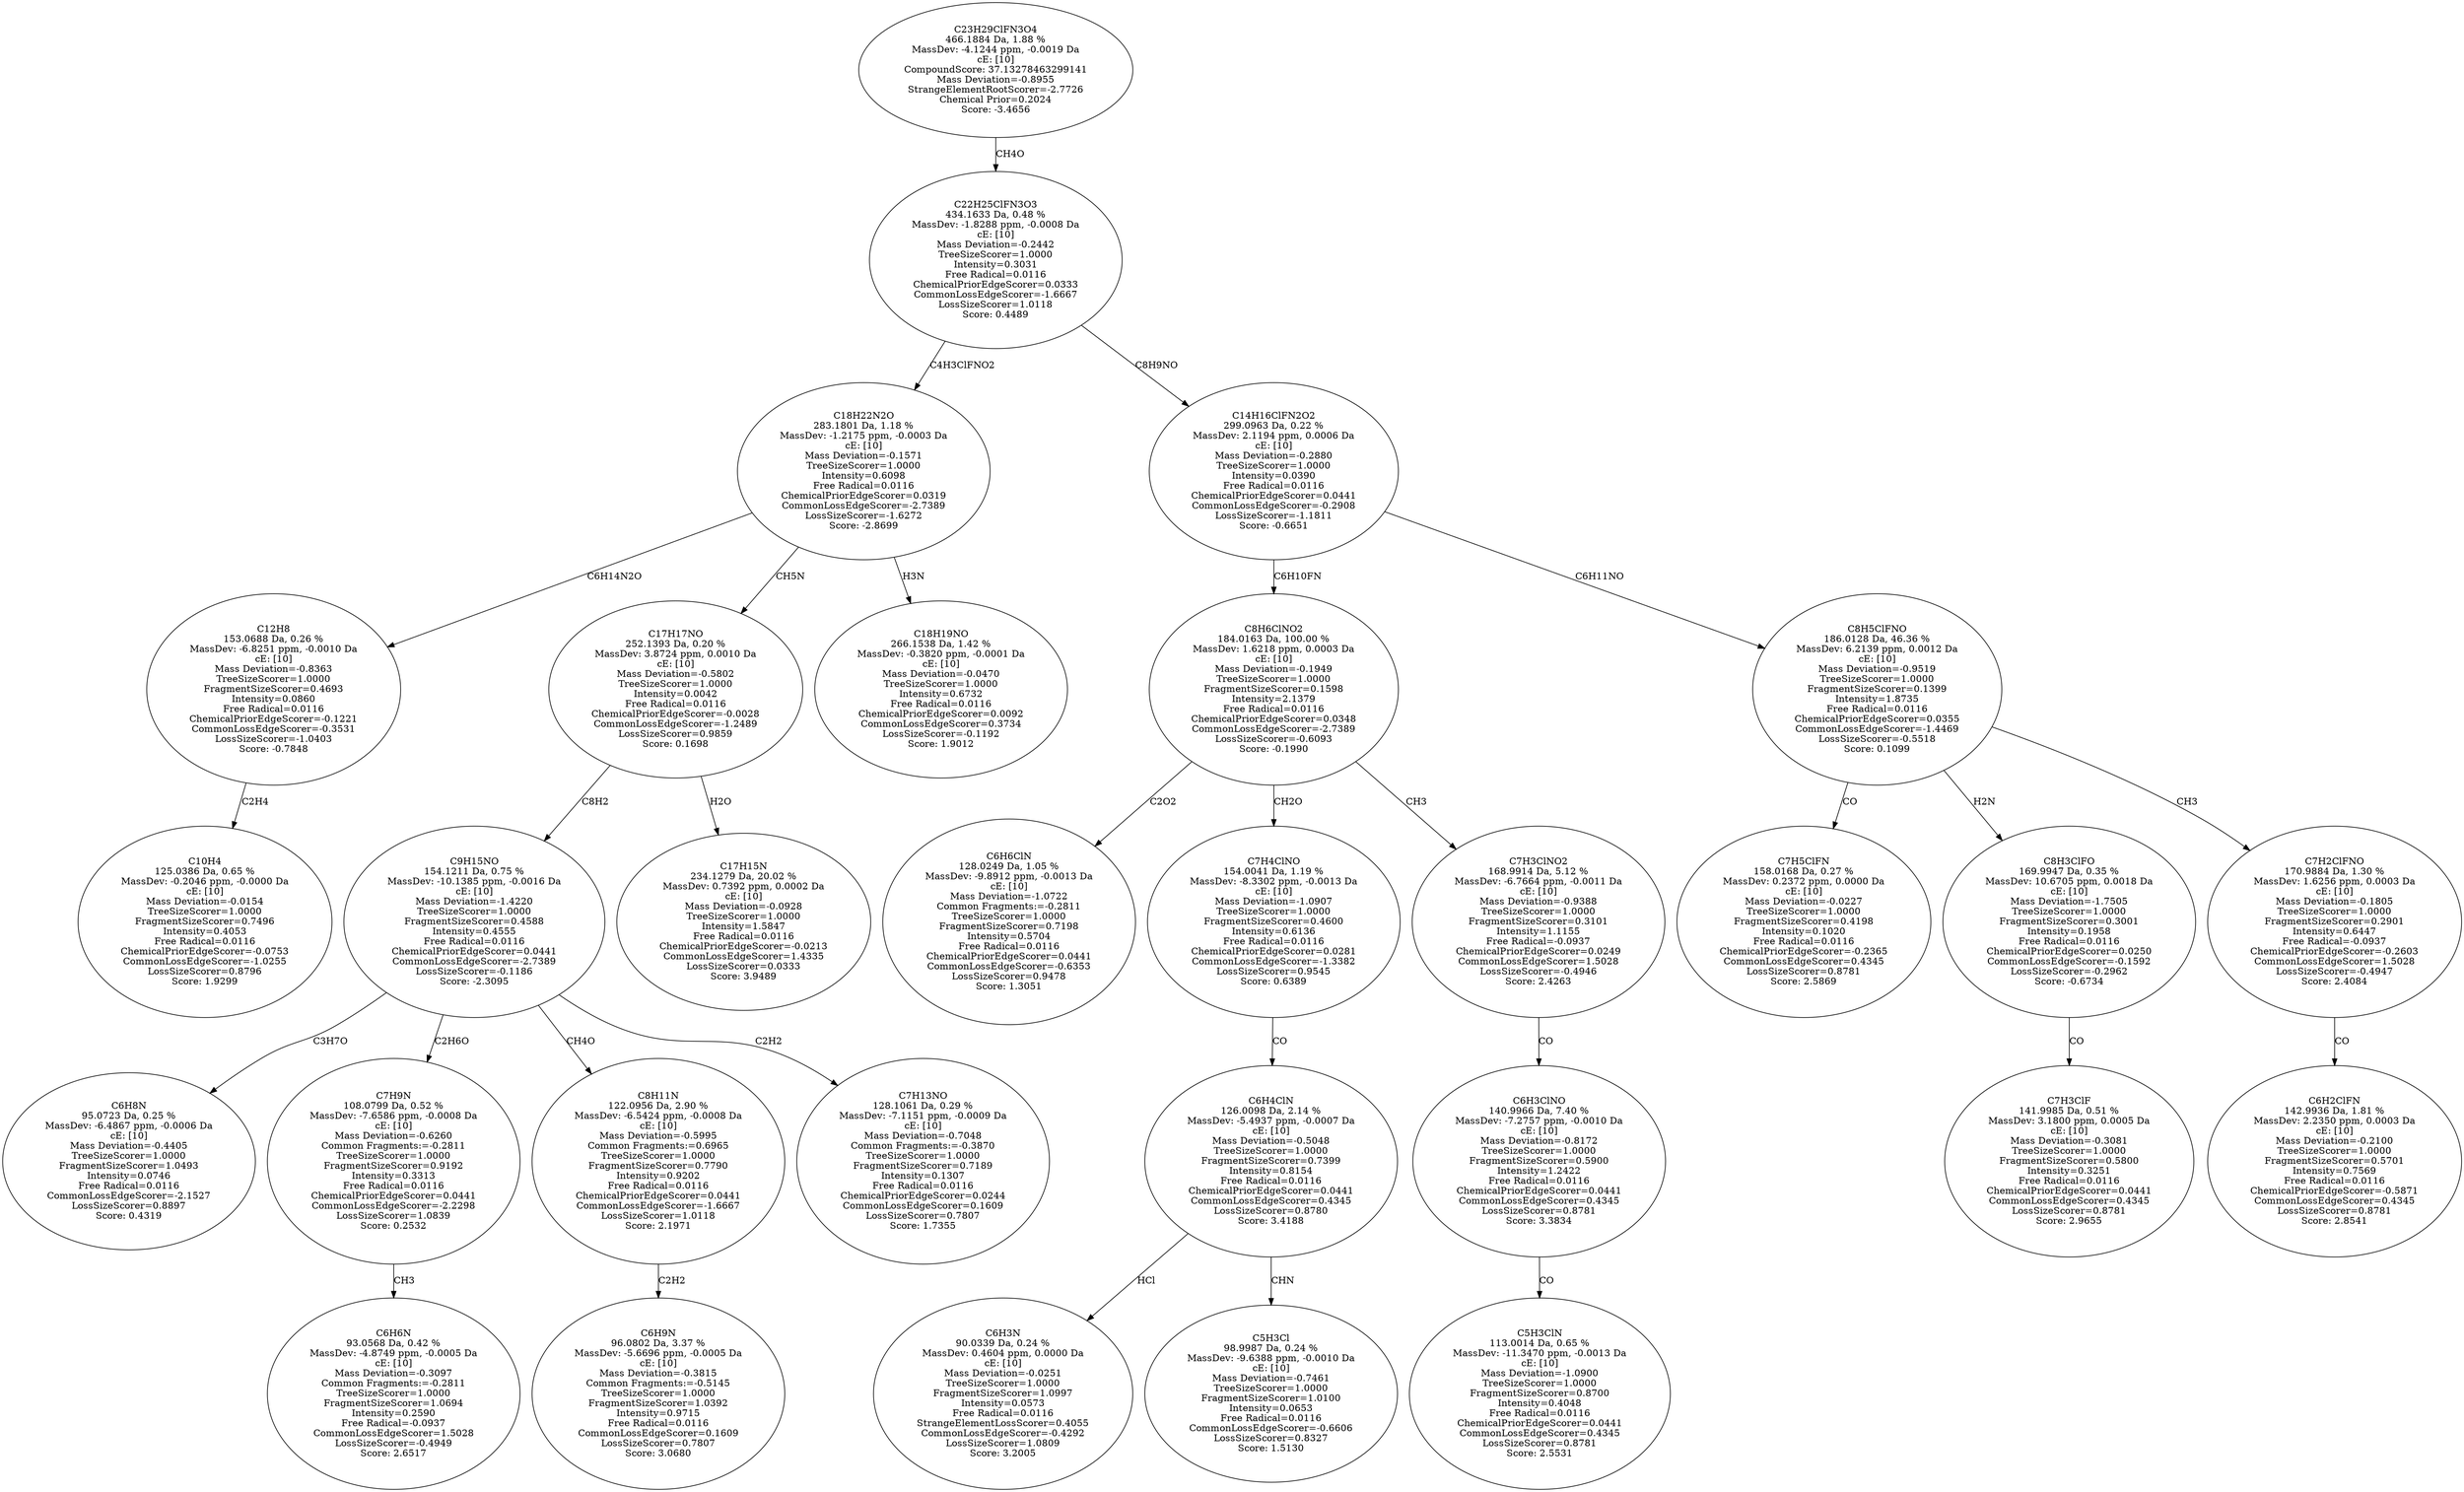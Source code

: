 strict digraph {
v1 [label="C10H4\n125.0386 Da, 0.65 %\nMassDev: -0.2046 ppm, -0.0000 Da\ncE: [10]\nMass Deviation=-0.0154\nTreeSizeScorer=1.0000\nFragmentSizeScorer=0.7496\nIntensity=0.4053\nFree Radical=0.0116\nChemicalPriorEdgeScorer=-0.0753\nCommonLossEdgeScorer=-1.0255\nLossSizeScorer=0.8796\nScore: 1.9299"];
v2 [label="C12H8\n153.0688 Da, 0.26 %\nMassDev: -6.8251 ppm, -0.0010 Da\ncE: [10]\nMass Deviation=-0.8363\nTreeSizeScorer=1.0000\nFragmentSizeScorer=0.4693\nIntensity=0.0860\nFree Radical=0.0116\nChemicalPriorEdgeScorer=-0.1221\nCommonLossEdgeScorer=-0.3531\nLossSizeScorer=-1.0403\nScore: -0.7848"];
v3 [label="C6H8N\n95.0723 Da, 0.25 %\nMassDev: -6.4867 ppm, -0.0006 Da\ncE: [10]\nMass Deviation=-0.4405\nTreeSizeScorer=1.0000\nFragmentSizeScorer=1.0493\nIntensity=0.0746\nFree Radical=0.0116\nCommonLossEdgeScorer=-2.1527\nLossSizeScorer=0.8897\nScore: 0.4319"];
v4 [label="C6H6N\n93.0568 Da, 0.42 %\nMassDev: -4.8749 ppm, -0.0005 Da\ncE: [10]\nMass Deviation=-0.3097\nCommon Fragments:=-0.2811\nTreeSizeScorer=1.0000\nFragmentSizeScorer=1.0694\nIntensity=0.2590\nFree Radical=-0.0937\nCommonLossEdgeScorer=1.5028\nLossSizeScorer=-0.4949\nScore: 2.6517"];
v5 [label="C7H9N\n108.0799 Da, 0.52 %\nMassDev: -7.6586 ppm, -0.0008 Da\ncE: [10]\nMass Deviation=-0.6260\nCommon Fragments:=-0.2811\nTreeSizeScorer=1.0000\nFragmentSizeScorer=0.9192\nIntensity=0.3313\nFree Radical=0.0116\nChemicalPriorEdgeScorer=0.0441\nCommonLossEdgeScorer=-2.2298\nLossSizeScorer=1.0839\nScore: 0.2532"];
v6 [label="C6H9N\n96.0802 Da, 3.37 %\nMassDev: -5.6696 ppm, -0.0005 Da\ncE: [10]\nMass Deviation=-0.3815\nCommon Fragments:=-0.5145\nTreeSizeScorer=1.0000\nFragmentSizeScorer=1.0392\nIntensity=0.9715\nFree Radical=0.0116\nCommonLossEdgeScorer=0.1609\nLossSizeScorer=0.7807\nScore: 3.0680"];
v7 [label="C8H11N\n122.0956 Da, 2.90 %\nMassDev: -6.5424 ppm, -0.0008 Da\ncE: [10]\nMass Deviation=-0.5995\nCommon Fragments:=0.6965\nTreeSizeScorer=1.0000\nFragmentSizeScorer=0.7790\nIntensity=0.9202\nFree Radical=0.0116\nChemicalPriorEdgeScorer=0.0441\nCommonLossEdgeScorer=-1.6667\nLossSizeScorer=1.0118\nScore: 2.1971"];
v8 [label="C7H13NO\n128.1061 Da, 0.29 %\nMassDev: -7.1151 ppm, -0.0009 Da\ncE: [10]\nMass Deviation=-0.7048\nCommon Fragments:=-0.3870\nTreeSizeScorer=1.0000\nFragmentSizeScorer=0.7189\nIntensity=0.1307\nFree Radical=0.0116\nChemicalPriorEdgeScorer=0.0244\nCommonLossEdgeScorer=0.1609\nLossSizeScorer=0.7807\nScore: 1.7355"];
v9 [label="C9H15NO\n154.1211 Da, 0.75 %\nMassDev: -10.1385 ppm, -0.0016 Da\ncE: [10]\nMass Deviation=-1.4220\nTreeSizeScorer=1.0000\nFragmentSizeScorer=0.4588\nIntensity=0.4555\nFree Radical=0.0116\nChemicalPriorEdgeScorer=0.0441\nCommonLossEdgeScorer=-2.7389\nLossSizeScorer=-0.1186\nScore: -2.3095"];
v10 [label="C17H15N\n234.1279 Da, 20.02 %\nMassDev: 0.7392 ppm, 0.0002 Da\ncE: [10]\nMass Deviation=-0.0928\nTreeSizeScorer=1.0000\nIntensity=1.5847\nFree Radical=0.0116\nChemicalPriorEdgeScorer=-0.0213\nCommonLossEdgeScorer=1.4335\nLossSizeScorer=0.0333\nScore: 3.9489"];
v11 [label="C17H17NO\n252.1393 Da, 0.20 %\nMassDev: 3.8724 ppm, 0.0010 Da\ncE: [10]\nMass Deviation=-0.5802\nTreeSizeScorer=1.0000\nIntensity=0.0042\nFree Radical=0.0116\nChemicalPriorEdgeScorer=-0.0028\nCommonLossEdgeScorer=-1.2489\nLossSizeScorer=0.9859\nScore: 0.1698"];
v12 [label="C18H19NO\n266.1538 Da, 1.42 %\nMassDev: -0.3820 ppm, -0.0001 Da\ncE: [10]\nMass Deviation=-0.0470\nTreeSizeScorer=1.0000\nIntensity=0.6732\nFree Radical=0.0116\nChemicalPriorEdgeScorer=0.0092\nCommonLossEdgeScorer=0.3734\nLossSizeScorer=-0.1192\nScore: 1.9012"];
v13 [label="C18H22N2O\n283.1801 Da, 1.18 %\nMassDev: -1.2175 ppm, -0.0003 Da\ncE: [10]\nMass Deviation=-0.1571\nTreeSizeScorer=1.0000\nIntensity=0.6098\nFree Radical=0.0116\nChemicalPriorEdgeScorer=0.0319\nCommonLossEdgeScorer=-2.7389\nLossSizeScorer=-1.6272\nScore: -2.8699"];
v14 [label="C6H6ClN\n128.0249 Da, 1.05 %\nMassDev: -9.8912 ppm, -0.0013 Da\ncE: [10]\nMass Deviation=-1.0722\nCommon Fragments:=-0.2811\nTreeSizeScorer=1.0000\nFragmentSizeScorer=0.7198\nIntensity=0.5704\nFree Radical=0.0116\nChemicalPriorEdgeScorer=0.0441\nCommonLossEdgeScorer=-0.6353\nLossSizeScorer=0.9478\nScore: 1.3051"];
v15 [label="C6H3N\n90.0339 Da, 0.24 %\nMassDev: 0.4604 ppm, 0.0000 Da\ncE: [10]\nMass Deviation=-0.0251\nTreeSizeScorer=1.0000\nFragmentSizeScorer=1.0997\nIntensity=0.0573\nFree Radical=0.0116\nStrangeElementLossScorer=0.4055\nCommonLossEdgeScorer=-0.4292\nLossSizeScorer=1.0809\nScore: 3.2005"];
v16 [label="C5H3Cl\n98.9987 Da, 0.24 %\nMassDev: -9.6388 ppm, -0.0010 Da\ncE: [10]\nMass Deviation=-0.7461\nTreeSizeScorer=1.0000\nFragmentSizeScorer=1.0100\nIntensity=0.0653\nFree Radical=0.0116\nCommonLossEdgeScorer=-0.6606\nLossSizeScorer=0.8327\nScore: 1.5130"];
v17 [label="C6H4ClN\n126.0098 Da, 2.14 %\nMassDev: -5.4937 ppm, -0.0007 Da\ncE: [10]\nMass Deviation=-0.5048\nTreeSizeScorer=1.0000\nFragmentSizeScorer=0.7399\nIntensity=0.8154\nFree Radical=0.0116\nChemicalPriorEdgeScorer=0.0441\nCommonLossEdgeScorer=0.4345\nLossSizeScorer=0.8780\nScore: 3.4188"];
v18 [label="C7H4ClNO\n154.0041 Da, 1.19 %\nMassDev: -8.3302 ppm, -0.0013 Da\ncE: [10]\nMass Deviation=-1.0907\nTreeSizeScorer=1.0000\nFragmentSizeScorer=0.4600\nIntensity=0.6136\nFree Radical=0.0116\nChemicalPriorEdgeScorer=0.0281\nCommonLossEdgeScorer=-1.3382\nLossSizeScorer=0.9545\nScore: 0.6389"];
v19 [label="C5H3ClN\n113.0014 Da, 0.65 %\nMassDev: -11.3470 ppm, -0.0013 Da\ncE: [10]\nMass Deviation=-1.0900\nTreeSizeScorer=1.0000\nFragmentSizeScorer=0.8700\nIntensity=0.4048\nFree Radical=0.0116\nChemicalPriorEdgeScorer=0.0441\nCommonLossEdgeScorer=0.4345\nLossSizeScorer=0.8781\nScore: 2.5531"];
v20 [label="C6H3ClNO\n140.9966 Da, 7.40 %\nMassDev: -7.2757 ppm, -0.0010 Da\ncE: [10]\nMass Deviation=-0.8172\nTreeSizeScorer=1.0000\nFragmentSizeScorer=0.5900\nIntensity=1.2422\nFree Radical=0.0116\nChemicalPriorEdgeScorer=0.0441\nCommonLossEdgeScorer=0.4345\nLossSizeScorer=0.8781\nScore: 3.3834"];
v21 [label="C7H3ClNO2\n168.9914 Da, 5.12 %\nMassDev: -6.7664 ppm, -0.0011 Da\ncE: [10]\nMass Deviation=-0.9388\nTreeSizeScorer=1.0000\nFragmentSizeScorer=0.3101\nIntensity=1.1155\nFree Radical=-0.0937\nChemicalPriorEdgeScorer=0.0249\nCommonLossEdgeScorer=1.5028\nLossSizeScorer=-0.4946\nScore: 2.4263"];
v22 [label="C8H6ClNO2\n184.0163 Da, 100.00 %\nMassDev: 1.6218 ppm, 0.0003 Da\ncE: [10]\nMass Deviation=-0.1949\nTreeSizeScorer=1.0000\nFragmentSizeScorer=0.1598\nIntensity=2.1379\nFree Radical=0.0116\nChemicalPriorEdgeScorer=0.0348\nCommonLossEdgeScorer=-2.7389\nLossSizeScorer=-0.6093\nScore: -0.1990"];
v23 [label="C7H5ClFN\n158.0168 Da, 0.27 %\nMassDev: 0.2372 ppm, 0.0000 Da\ncE: [10]\nMass Deviation=-0.0227\nTreeSizeScorer=1.0000\nFragmentSizeScorer=0.4198\nIntensity=0.1020\nFree Radical=0.0116\nChemicalPriorEdgeScorer=-0.2365\nCommonLossEdgeScorer=0.4345\nLossSizeScorer=0.8781\nScore: 2.5869"];
v24 [label="C7H3ClF\n141.9985 Da, 0.51 %\nMassDev: 3.1800 ppm, 0.0005 Da\ncE: [10]\nMass Deviation=-0.3081\nTreeSizeScorer=1.0000\nFragmentSizeScorer=0.5800\nIntensity=0.3251\nFree Radical=0.0116\nChemicalPriorEdgeScorer=0.0441\nCommonLossEdgeScorer=0.4345\nLossSizeScorer=0.8781\nScore: 2.9655"];
v25 [label="C8H3ClFO\n169.9947 Da, 0.35 %\nMassDev: 10.6705 ppm, 0.0018 Da\ncE: [10]\nMass Deviation=-1.7505\nTreeSizeScorer=1.0000\nFragmentSizeScorer=0.3001\nIntensity=0.1958\nFree Radical=0.0116\nChemicalPriorEdgeScorer=0.0250\nCommonLossEdgeScorer=-0.1592\nLossSizeScorer=-0.2962\nScore: -0.6734"];
v26 [label="C6H2ClFN\n142.9936 Da, 1.81 %\nMassDev: 2.2350 ppm, 0.0003 Da\ncE: [10]\nMass Deviation=-0.2100\nTreeSizeScorer=1.0000\nFragmentSizeScorer=0.5701\nIntensity=0.7569\nFree Radical=0.0116\nChemicalPriorEdgeScorer=-0.5871\nCommonLossEdgeScorer=0.4345\nLossSizeScorer=0.8781\nScore: 2.8541"];
v27 [label="C7H2ClFNO\n170.9884 Da, 1.30 %\nMassDev: 1.6256 ppm, 0.0003 Da\ncE: [10]\nMass Deviation=-0.1805\nTreeSizeScorer=1.0000\nFragmentSizeScorer=0.2901\nIntensity=0.6447\nFree Radical=-0.0937\nChemicalPriorEdgeScorer=-0.2603\nCommonLossEdgeScorer=1.5028\nLossSizeScorer=-0.4947\nScore: 2.4084"];
v28 [label="C8H5ClFNO\n186.0128 Da, 46.36 %\nMassDev: 6.2139 ppm, 0.0012 Da\ncE: [10]\nMass Deviation=-0.9519\nTreeSizeScorer=1.0000\nFragmentSizeScorer=0.1399\nIntensity=1.8735\nFree Radical=0.0116\nChemicalPriorEdgeScorer=0.0355\nCommonLossEdgeScorer=-1.4469\nLossSizeScorer=-0.5518\nScore: 0.1099"];
v29 [label="C14H16ClFN2O2\n299.0963 Da, 0.22 %\nMassDev: 2.1194 ppm, 0.0006 Da\ncE: [10]\nMass Deviation=-0.2880\nTreeSizeScorer=1.0000\nIntensity=0.0390\nFree Radical=0.0116\nChemicalPriorEdgeScorer=0.0441\nCommonLossEdgeScorer=-0.2908\nLossSizeScorer=-1.1811\nScore: -0.6651"];
v30 [label="C22H25ClFN3O3\n434.1633 Da, 0.48 %\nMassDev: -1.8288 ppm, -0.0008 Da\ncE: [10]\nMass Deviation=-0.2442\nTreeSizeScorer=1.0000\nIntensity=0.3031\nFree Radical=0.0116\nChemicalPriorEdgeScorer=0.0333\nCommonLossEdgeScorer=-1.6667\nLossSizeScorer=1.0118\nScore: 0.4489"];
v31 [label="C23H29ClFN3O4\n466.1884 Da, 1.88 %\nMassDev: -4.1244 ppm, -0.0019 Da\ncE: [10]\nCompoundScore: 37.13278463299141\nMass Deviation=-0.8955\nStrangeElementRootScorer=-2.7726\nChemical Prior=0.2024\nScore: -3.4656"];
v2 -> v1 [label="C2H4"];
v13 -> v2 [label="C6H14N2O"];
v9 -> v3 [label="C3H7O"];
v5 -> v4 [label="CH3"];
v9 -> v5 [label="C2H6O"];
v7 -> v6 [label="C2H2"];
v9 -> v7 [label="CH4O"];
v9 -> v8 [label="C2H2"];
v11 -> v9 [label="C8H2"];
v11 -> v10 [label="H2O"];
v13 -> v11 [label="CH5N"];
v13 -> v12 [label="H3N"];
v30 -> v13 [label="C4H3ClFNO2"];
v22 -> v14 [label="C2O2"];
v17 -> v15 [label="HCl"];
v17 -> v16 [label="CHN"];
v18 -> v17 [label="CO"];
v22 -> v18 [label="CH2O"];
v20 -> v19 [label="CO"];
v21 -> v20 [label="CO"];
v22 -> v21 [label="CH3"];
v29 -> v22 [label="C6H10FN"];
v28 -> v23 [label="CO"];
v25 -> v24 [label="CO"];
v28 -> v25 [label="H2N"];
v27 -> v26 [label="CO"];
v28 -> v27 [label="CH3"];
v29 -> v28 [label="C6H11NO"];
v30 -> v29 [label="C8H9NO"];
v31 -> v30 [label="CH4O"];
}
